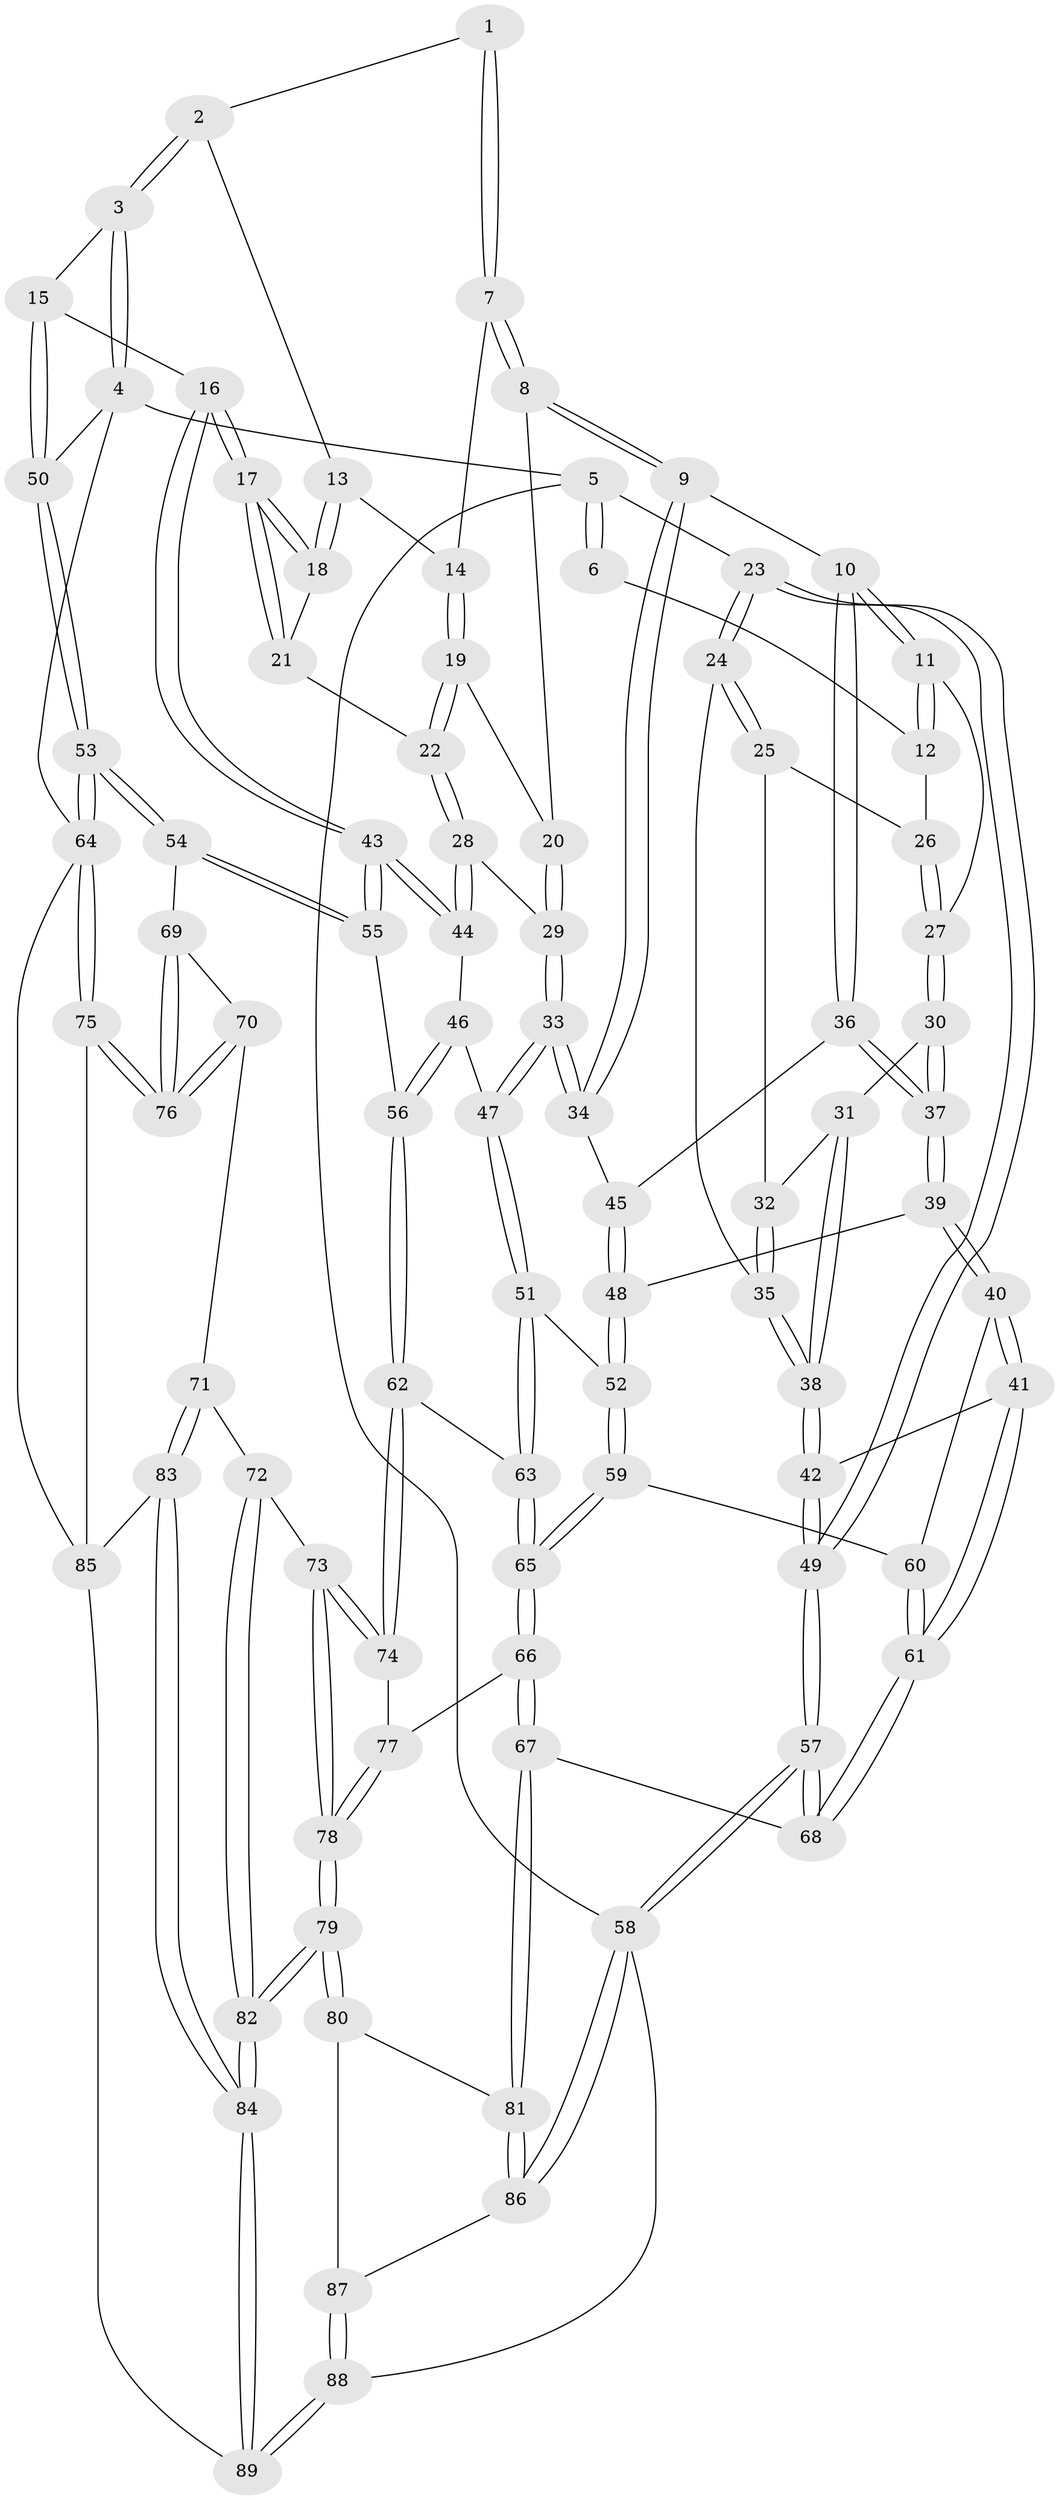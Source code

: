 // Generated by graph-tools (version 1.1) at 2025/27/03/09/25 03:27:03]
// undirected, 89 vertices, 218 edges
graph export_dot {
graph [start="1"]
  node [color=gray90,style=filled];
  1 [pos="+0.4472996968153646+0"];
  2 [pos="+0.8219270184691445+0"];
  3 [pos="+1+0"];
  4 [pos="+1+0"];
  5 [pos="+0+0"];
  6 [pos="+0.24618460377633553+0"];
  7 [pos="+0.45036725721106596+0"];
  8 [pos="+0.4382767957558163+0.03749693515352554"];
  9 [pos="+0.4310923013610176+0.05905030281952029"];
  10 [pos="+0.3237684379863952+0.1402776541083054"];
  11 [pos="+0.275102157807519+0.11315056001576829"];
  12 [pos="+0.2153394463277444+0.06383607700227989"];
  13 [pos="+0.7294167762276277+0.021897455459676536"];
  14 [pos="+0.6367180316369735+0.07703291967390058"];
  15 [pos="+0.8622389438973819+0.18570019838537272"];
  16 [pos="+0.8424432285365595+0.20569020382220427"];
  17 [pos="+0.8140902995629038+0.18458593279440152"];
  18 [pos="+0.7400663898188387+0.06975725468104763"];
  19 [pos="+0.6289449452742084+0.10243210719918182"];
  20 [pos="+0.5358261277705434+0.08509506929112273"];
  21 [pos="+0.6490316752419932+0.15634548730425726"];
  22 [pos="+0.6435955820633354+0.15710791037939245"];
  23 [pos="+0+0"];
  24 [pos="+0+0.06495491203915661"];
  25 [pos="+0.08805997342931951+0.09815498248261363"];
  26 [pos="+0.19438846020225348+0.07824526539903205"];
  27 [pos="+0.18798648893772232+0.16539890478545458"];
  28 [pos="+0.6265246380247846+0.18160283698576"];
  29 [pos="+0.6021821934124634+0.18719420085465963"];
  30 [pos="+0.1863302012016413+0.1697179066454598"];
  31 [pos="+0.1642259929833611+0.17508777720709326"];
  32 [pos="+0.1415405589534655+0.15901090790479722"];
  33 [pos="+0.5037077755286371+0.23416011719427987"];
  34 [pos="+0.5016079991850095+0.2308585301960578"];
  35 [pos="+0.07414709876983476+0.23331536398198166"];
  36 [pos="+0.3152872636774757+0.17244151926099816"];
  37 [pos="+0.2659198054314538+0.22784025801135246"];
  38 [pos="+0.11462936273939434+0.3128138876697947"];
  39 [pos="+0.24014037322554807+0.316478813312043"];
  40 [pos="+0.2358033518737834+0.3205348966787371"];
  41 [pos="+0.15852262501176706+0.35302906592021865"];
  42 [pos="+0.12183487855935625+0.3478538960100405"];
  43 [pos="+0.8256755916333294+0.3299327746359916"];
  44 [pos="+0.6639371839633837+0.24989631697205786"];
  45 [pos="+0.35720296466259766+0.2153544177527487"];
  46 [pos="+0.5880166310575355+0.3164623715830412"];
  47 [pos="+0.49588841023003616+0.32760412192637134"];
  48 [pos="+0.3955954822187999+0.31924635696529374"];
  49 [pos="+0+0.5184727717516306"];
  50 [pos="+1+0.18501364326089506"];
  51 [pos="+0.48243116514322526+0.3506351641647155"];
  52 [pos="+0.4734764516625987+0.35067246134464103"];
  53 [pos="+1+0.45397908617472277"];
  54 [pos="+0.851866834127213+0.3734894231776244"];
  55 [pos="+0.8296590233654456+0.3521408873080079"];
  56 [pos="+0.7467119633808895+0.3837576213115607"];
  57 [pos="+0+0.5570964732174178"];
  58 [pos="+0+0.7289235235970036"];
  59 [pos="+0.3453372578936701+0.4367320194241746"];
  60 [pos="+0.31857235857053084+0.4165646194603883"];
  61 [pos="+0.2196162394940484+0.48089602439987544"];
  62 [pos="+0.5823513457148203+0.5105407937995281"];
  63 [pos="+0.5137387209251055+0.4259984952738353"];
  64 [pos="+1+0.6625853693609279"];
  65 [pos="+0.3283751491754732+0.5533709897938077"];
  66 [pos="+0.32292813374577467+0.5644698635917476"];
  67 [pos="+0.2758771070598385+0.5963062302029892"];
  68 [pos="+0.25239324353913634+0.5790579259578499"];
  69 [pos="+0.8290663618274083+0.4748440960088811"];
  70 [pos="+0.7498790031137876+0.5932030804204195"];
  71 [pos="+0.7203823743860811+0.6031142172604976"];
  72 [pos="+0.6912277148820577+0.5960038106219243"];
  73 [pos="+0.5888845575066529+0.5340129876771977"];
  74 [pos="+0.5825775013359208+0.5153573373784869"];
  75 [pos="+0.9638561722813376+0.7243212344550644"];
  76 [pos="+0.9365407280913379+0.6982043658450086"];
  77 [pos="+0.397700160843597+0.5761489189413697"];
  78 [pos="+0.5180395647286713+0.6979125164232084"];
  79 [pos="+0.4993836740399842+0.8328124882844647"];
  80 [pos="+0.3491089649107698+0.7522428676754435"];
  81 [pos="+0.27612345191742393+0.6023871146448139"];
  82 [pos="+0.5558177351214744+0.9266919497196576"];
  83 [pos="+0.7639303963766984+0.8620334248463721"];
  84 [pos="+0.5864515859694912+0.9929777675909269"];
  85 [pos="+0.834657193910251+0.8354380293572283"];
  86 [pos="+0.07199396187079078+0.7951116772116406"];
  87 [pos="+0.1659313069202215+0.8558718864401715"];
  88 [pos="+0.2766311625561795+1"];
  89 [pos="+0.579709110474428+1"];
  1 -- 2;
  1 -- 7;
  1 -- 7;
  2 -- 3;
  2 -- 3;
  2 -- 13;
  3 -- 4;
  3 -- 4;
  3 -- 15;
  4 -- 5;
  4 -- 50;
  4 -- 64;
  5 -- 6;
  5 -- 6;
  5 -- 23;
  5 -- 58;
  6 -- 12;
  7 -- 8;
  7 -- 8;
  7 -- 14;
  8 -- 9;
  8 -- 9;
  8 -- 20;
  9 -- 10;
  9 -- 34;
  9 -- 34;
  10 -- 11;
  10 -- 11;
  10 -- 36;
  10 -- 36;
  11 -- 12;
  11 -- 12;
  11 -- 27;
  12 -- 26;
  13 -- 14;
  13 -- 18;
  13 -- 18;
  14 -- 19;
  14 -- 19;
  15 -- 16;
  15 -- 50;
  15 -- 50;
  16 -- 17;
  16 -- 17;
  16 -- 43;
  16 -- 43;
  17 -- 18;
  17 -- 18;
  17 -- 21;
  17 -- 21;
  18 -- 21;
  19 -- 20;
  19 -- 22;
  19 -- 22;
  20 -- 29;
  20 -- 29;
  21 -- 22;
  22 -- 28;
  22 -- 28;
  23 -- 24;
  23 -- 24;
  23 -- 49;
  23 -- 49;
  24 -- 25;
  24 -- 25;
  24 -- 35;
  25 -- 26;
  25 -- 32;
  26 -- 27;
  26 -- 27;
  27 -- 30;
  27 -- 30;
  28 -- 29;
  28 -- 44;
  28 -- 44;
  29 -- 33;
  29 -- 33;
  30 -- 31;
  30 -- 37;
  30 -- 37;
  31 -- 32;
  31 -- 38;
  31 -- 38;
  32 -- 35;
  32 -- 35;
  33 -- 34;
  33 -- 34;
  33 -- 47;
  33 -- 47;
  34 -- 45;
  35 -- 38;
  35 -- 38;
  36 -- 37;
  36 -- 37;
  36 -- 45;
  37 -- 39;
  37 -- 39;
  38 -- 42;
  38 -- 42;
  39 -- 40;
  39 -- 40;
  39 -- 48;
  40 -- 41;
  40 -- 41;
  40 -- 60;
  41 -- 42;
  41 -- 61;
  41 -- 61;
  42 -- 49;
  42 -- 49;
  43 -- 44;
  43 -- 44;
  43 -- 55;
  43 -- 55;
  44 -- 46;
  45 -- 48;
  45 -- 48;
  46 -- 47;
  46 -- 56;
  46 -- 56;
  47 -- 51;
  47 -- 51;
  48 -- 52;
  48 -- 52;
  49 -- 57;
  49 -- 57;
  50 -- 53;
  50 -- 53;
  51 -- 52;
  51 -- 63;
  51 -- 63;
  52 -- 59;
  52 -- 59;
  53 -- 54;
  53 -- 54;
  53 -- 64;
  53 -- 64;
  54 -- 55;
  54 -- 55;
  54 -- 69;
  55 -- 56;
  56 -- 62;
  56 -- 62;
  57 -- 58;
  57 -- 58;
  57 -- 68;
  57 -- 68;
  58 -- 86;
  58 -- 86;
  58 -- 88;
  59 -- 60;
  59 -- 65;
  59 -- 65;
  60 -- 61;
  60 -- 61;
  61 -- 68;
  61 -- 68;
  62 -- 63;
  62 -- 74;
  62 -- 74;
  63 -- 65;
  63 -- 65;
  64 -- 75;
  64 -- 75;
  64 -- 85;
  65 -- 66;
  65 -- 66;
  66 -- 67;
  66 -- 67;
  66 -- 77;
  67 -- 68;
  67 -- 81;
  67 -- 81;
  69 -- 70;
  69 -- 76;
  69 -- 76;
  70 -- 71;
  70 -- 76;
  70 -- 76;
  71 -- 72;
  71 -- 83;
  71 -- 83;
  72 -- 73;
  72 -- 82;
  72 -- 82;
  73 -- 74;
  73 -- 74;
  73 -- 78;
  73 -- 78;
  74 -- 77;
  75 -- 76;
  75 -- 76;
  75 -- 85;
  77 -- 78;
  77 -- 78;
  78 -- 79;
  78 -- 79;
  79 -- 80;
  79 -- 80;
  79 -- 82;
  79 -- 82;
  80 -- 81;
  80 -- 87;
  81 -- 86;
  81 -- 86;
  82 -- 84;
  82 -- 84;
  83 -- 84;
  83 -- 84;
  83 -- 85;
  84 -- 89;
  84 -- 89;
  85 -- 89;
  86 -- 87;
  87 -- 88;
  87 -- 88;
  88 -- 89;
  88 -- 89;
}
